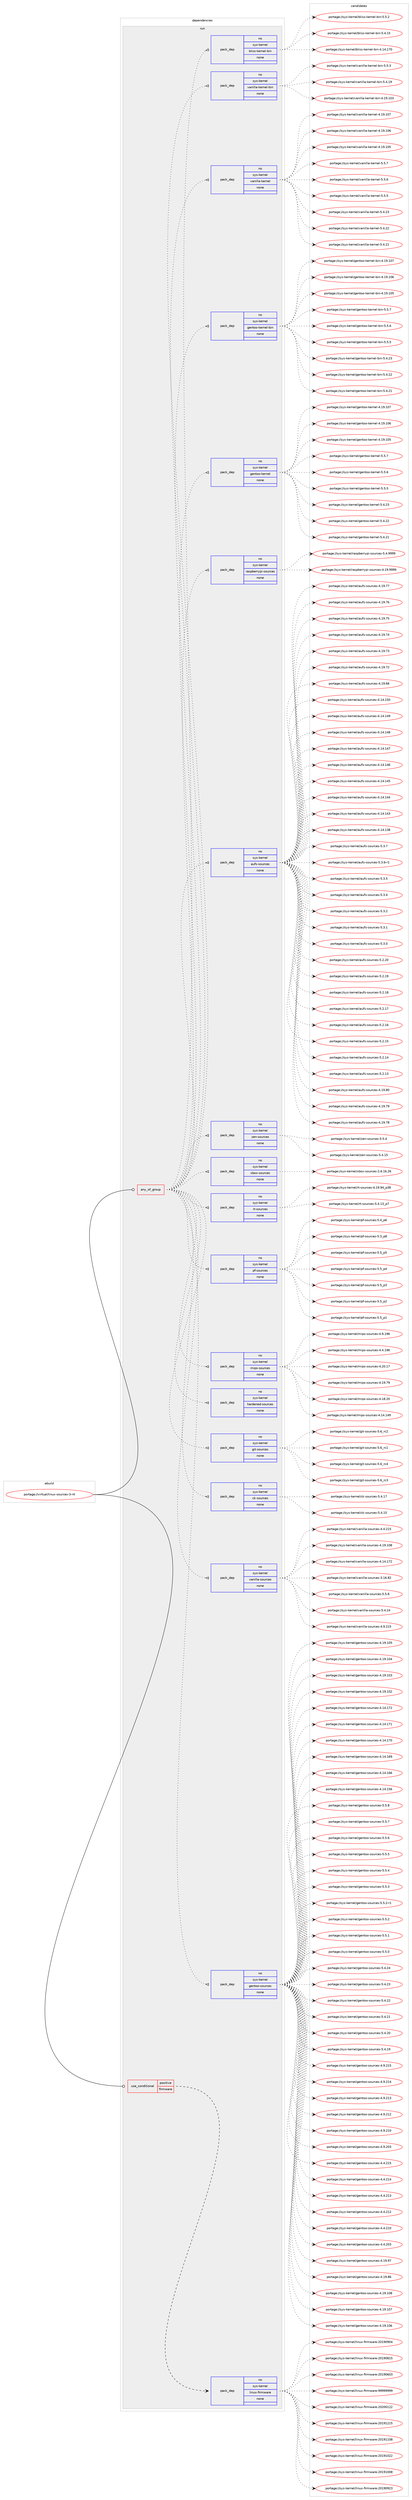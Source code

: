 digraph prolog {

# *************
# Graph options
# *************

newrank=true;
concentrate=true;
compound=true;
graph [rankdir=LR,fontname=Helvetica,fontsize=10,ranksep=1.5];#, ranksep=2.5, nodesep=0.2];
edge  [arrowhead=vee];
node  [fontname=Helvetica,fontsize=10];

# **********
# The ebuild
# **********

subgraph cluster_leftcol {
color=gray;
rank=same;
label=<<i>ebuild</i>>;
id [label="portage://virtual/linux-sources-3-r4", color=red, width=4, href="../virtual/linux-sources-3-r4.svg"];
}

# ****************
# The dependencies
# ****************

subgraph cluster_midcol {
color=gray;
label=<<i>dependencies</i>>;
subgraph cluster_compile {
fillcolor="#eeeeee";
style=filled;
label=<<i>compile</i>>;
}
subgraph cluster_compileandrun {
fillcolor="#eeeeee";
style=filled;
label=<<i>compile and run</i>>;
}
subgraph cluster_run {
fillcolor="#eeeeee";
style=filled;
label=<<i>run</i>>;
subgraph any500 {
dependency20964 [label=<<TABLE BORDER="0" CELLBORDER="1" CELLSPACING="0" CELLPADDING="4"><TR><TD CELLPADDING="10">any_of_group</TD></TR></TABLE>>, shape=none, color=red];subgraph pack17387 {
dependency20965 [label=<<TABLE BORDER="0" CELLBORDER="1" CELLSPACING="0" CELLPADDING="4" WIDTH="220"><TR><TD ROWSPAN="6" CELLPADDING="30">pack_dep</TD></TR><TR><TD WIDTH="110">no</TD></TR><TR><TD>sys-kernel</TD></TR><TR><TD>gentoo-sources</TD></TR><TR><TD>none</TD></TR><TR><TD></TD></TR></TABLE>>, shape=none, color=blue];
}
dependency20964:e -> dependency20965:w [weight=20,style="dotted",arrowhead="oinv"];
subgraph pack17388 {
dependency20966 [label=<<TABLE BORDER="0" CELLBORDER="1" CELLSPACING="0" CELLPADDING="4" WIDTH="220"><TR><TD ROWSPAN="6" CELLPADDING="30">pack_dep</TD></TR><TR><TD WIDTH="110">no</TD></TR><TR><TD>sys-kernel</TD></TR><TR><TD>vanilla-sources</TD></TR><TR><TD>none</TD></TR><TR><TD></TD></TR></TABLE>>, shape=none, color=blue];
}
dependency20964:e -> dependency20966:w [weight=20,style="dotted",arrowhead="oinv"];
subgraph pack17389 {
dependency20967 [label=<<TABLE BORDER="0" CELLBORDER="1" CELLSPACING="0" CELLPADDING="4" WIDTH="220"><TR><TD ROWSPAN="6" CELLPADDING="30">pack_dep</TD></TR><TR><TD WIDTH="110">no</TD></TR><TR><TD>sys-kernel</TD></TR><TR><TD>ck-sources</TD></TR><TR><TD>none</TD></TR><TR><TD></TD></TR></TABLE>>, shape=none, color=blue];
}
dependency20964:e -> dependency20967:w [weight=20,style="dotted",arrowhead="oinv"];
subgraph pack17390 {
dependency20968 [label=<<TABLE BORDER="0" CELLBORDER="1" CELLSPACING="0" CELLPADDING="4" WIDTH="220"><TR><TD ROWSPAN="6" CELLPADDING="30">pack_dep</TD></TR><TR><TD WIDTH="110">no</TD></TR><TR><TD>sys-kernel</TD></TR><TR><TD>git-sources</TD></TR><TR><TD>none</TD></TR><TR><TD></TD></TR></TABLE>>, shape=none, color=blue];
}
dependency20964:e -> dependency20968:w [weight=20,style="dotted",arrowhead="oinv"];
subgraph pack17391 {
dependency20969 [label=<<TABLE BORDER="0" CELLBORDER="1" CELLSPACING="0" CELLPADDING="4" WIDTH="220"><TR><TD ROWSPAN="6" CELLPADDING="30">pack_dep</TD></TR><TR><TD WIDTH="110">no</TD></TR><TR><TD>sys-kernel</TD></TR><TR><TD>hardened-sources</TD></TR><TR><TD>none</TD></TR><TR><TD></TD></TR></TABLE>>, shape=none, color=blue];
}
dependency20964:e -> dependency20969:w [weight=20,style="dotted",arrowhead="oinv"];
subgraph pack17392 {
dependency20970 [label=<<TABLE BORDER="0" CELLBORDER="1" CELLSPACING="0" CELLPADDING="4" WIDTH="220"><TR><TD ROWSPAN="6" CELLPADDING="30">pack_dep</TD></TR><TR><TD WIDTH="110">no</TD></TR><TR><TD>sys-kernel</TD></TR><TR><TD>mips-sources</TD></TR><TR><TD>none</TD></TR><TR><TD></TD></TR></TABLE>>, shape=none, color=blue];
}
dependency20964:e -> dependency20970:w [weight=20,style="dotted",arrowhead="oinv"];
subgraph pack17393 {
dependency20971 [label=<<TABLE BORDER="0" CELLBORDER="1" CELLSPACING="0" CELLPADDING="4" WIDTH="220"><TR><TD ROWSPAN="6" CELLPADDING="30">pack_dep</TD></TR><TR><TD WIDTH="110">no</TD></TR><TR><TD>sys-kernel</TD></TR><TR><TD>pf-sources</TD></TR><TR><TD>none</TD></TR><TR><TD></TD></TR></TABLE>>, shape=none, color=blue];
}
dependency20964:e -> dependency20971:w [weight=20,style="dotted",arrowhead="oinv"];
subgraph pack17394 {
dependency20972 [label=<<TABLE BORDER="0" CELLBORDER="1" CELLSPACING="0" CELLPADDING="4" WIDTH="220"><TR><TD ROWSPAN="6" CELLPADDING="30">pack_dep</TD></TR><TR><TD WIDTH="110">no</TD></TR><TR><TD>sys-kernel</TD></TR><TR><TD>rt-sources</TD></TR><TR><TD>none</TD></TR><TR><TD></TD></TR></TABLE>>, shape=none, color=blue];
}
dependency20964:e -> dependency20972:w [weight=20,style="dotted",arrowhead="oinv"];
subgraph pack17395 {
dependency20973 [label=<<TABLE BORDER="0" CELLBORDER="1" CELLSPACING="0" CELLPADDING="4" WIDTH="220"><TR><TD ROWSPAN="6" CELLPADDING="30">pack_dep</TD></TR><TR><TD WIDTH="110">no</TD></TR><TR><TD>sys-kernel</TD></TR><TR><TD>xbox-sources</TD></TR><TR><TD>none</TD></TR><TR><TD></TD></TR></TABLE>>, shape=none, color=blue];
}
dependency20964:e -> dependency20973:w [weight=20,style="dotted",arrowhead="oinv"];
subgraph pack17396 {
dependency20974 [label=<<TABLE BORDER="0" CELLBORDER="1" CELLSPACING="0" CELLPADDING="4" WIDTH="220"><TR><TD ROWSPAN="6" CELLPADDING="30">pack_dep</TD></TR><TR><TD WIDTH="110">no</TD></TR><TR><TD>sys-kernel</TD></TR><TR><TD>zen-sources</TD></TR><TR><TD>none</TD></TR><TR><TD></TD></TR></TABLE>>, shape=none, color=blue];
}
dependency20964:e -> dependency20974:w [weight=20,style="dotted",arrowhead="oinv"];
subgraph pack17397 {
dependency20975 [label=<<TABLE BORDER="0" CELLBORDER="1" CELLSPACING="0" CELLPADDING="4" WIDTH="220"><TR><TD ROWSPAN="6" CELLPADDING="30">pack_dep</TD></TR><TR><TD WIDTH="110">no</TD></TR><TR><TD>sys-kernel</TD></TR><TR><TD>aufs-sources</TD></TR><TR><TD>none</TD></TR><TR><TD></TD></TR></TABLE>>, shape=none, color=blue];
}
dependency20964:e -> dependency20975:w [weight=20,style="dotted",arrowhead="oinv"];
subgraph pack17398 {
dependency20976 [label=<<TABLE BORDER="0" CELLBORDER="1" CELLSPACING="0" CELLPADDING="4" WIDTH="220"><TR><TD ROWSPAN="6" CELLPADDING="30">pack_dep</TD></TR><TR><TD WIDTH="110">no</TD></TR><TR><TD>sys-kernel</TD></TR><TR><TD>raspberrypi-sources</TD></TR><TR><TD>none</TD></TR><TR><TD></TD></TR></TABLE>>, shape=none, color=blue];
}
dependency20964:e -> dependency20976:w [weight=20,style="dotted",arrowhead="oinv"];
subgraph pack17399 {
dependency20977 [label=<<TABLE BORDER="0" CELLBORDER="1" CELLSPACING="0" CELLPADDING="4" WIDTH="220"><TR><TD ROWSPAN="6" CELLPADDING="30">pack_dep</TD></TR><TR><TD WIDTH="110">no</TD></TR><TR><TD>sys-kernel</TD></TR><TR><TD>gentoo-kernel</TD></TR><TR><TD>none</TD></TR><TR><TD></TD></TR></TABLE>>, shape=none, color=blue];
}
dependency20964:e -> dependency20977:w [weight=20,style="dotted",arrowhead="oinv"];
subgraph pack17400 {
dependency20978 [label=<<TABLE BORDER="0" CELLBORDER="1" CELLSPACING="0" CELLPADDING="4" WIDTH="220"><TR><TD ROWSPAN="6" CELLPADDING="30">pack_dep</TD></TR><TR><TD WIDTH="110">no</TD></TR><TR><TD>sys-kernel</TD></TR><TR><TD>gentoo-kernel-bin</TD></TR><TR><TD>none</TD></TR><TR><TD></TD></TR></TABLE>>, shape=none, color=blue];
}
dependency20964:e -> dependency20978:w [weight=20,style="dotted",arrowhead="oinv"];
subgraph pack17401 {
dependency20979 [label=<<TABLE BORDER="0" CELLBORDER="1" CELLSPACING="0" CELLPADDING="4" WIDTH="220"><TR><TD ROWSPAN="6" CELLPADDING="30">pack_dep</TD></TR><TR><TD WIDTH="110">no</TD></TR><TR><TD>sys-kernel</TD></TR><TR><TD>vanilla-kernel</TD></TR><TR><TD>none</TD></TR><TR><TD></TD></TR></TABLE>>, shape=none, color=blue];
}
dependency20964:e -> dependency20979:w [weight=20,style="dotted",arrowhead="oinv"];
subgraph pack17402 {
dependency20980 [label=<<TABLE BORDER="0" CELLBORDER="1" CELLSPACING="0" CELLPADDING="4" WIDTH="220"><TR><TD ROWSPAN="6" CELLPADDING="30">pack_dep</TD></TR><TR><TD WIDTH="110">no</TD></TR><TR><TD>sys-kernel</TD></TR><TR><TD>vanilla-kernel-bin</TD></TR><TR><TD>none</TD></TR><TR><TD></TD></TR></TABLE>>, shape=none, color=blue];
}
dependency20964:e -> dependency20980:w [weight=20,style="dotted",arrowhead="oinv"];
subgraph pack17403 {
dependency20981 [label=<<TABLE BORDER="0" CELLBORDER="1" CELLSPACING="0" CELLPADDING="4" WIDTH="220"><TR><TD ROWSPAN="6" CELLPADDING="30">pack_dep</TD></TR><TR><TD WIDTH="110">no</TD></TR><TR><TD>sys-kernel</TD></TR><TR><TD>bliss-kernel-bin</TD></TR><TR><TD>none</TD></TR><TR><TD></TD></TR></TABLE>>, shape=none, color=blue];
}
dependency20964:e -> dependency20981:w [weight=20,style="dotted",arrowhead="oinv"];
}
id:e -> dependency20964:w [weight=20,style="solid",arrowhead="odot"];
subgraph cond3075 {
dependency20982 [label=<<TABLE BORDER="0" CELLBORDER="1" CELLSPACING="0" CELLPADDING="4"><TR><TD ROWSPAN="3" CELLPADDING="10">use_conditional</TD></TR><TR><TD>positive</TD></TR><TR><TD>firmware</TD></TR></TABLE>>, shape=none, color=red];
subgraph pack17404 {
dependency20983 [label=<<TABLE BORDER="0" CELLBORDER="1" CELLSPACING="0" CELLPADDING="4" WIDTH="220"><TR><TD ROWSPAN="6" CELLPADDING="30">pack_dep</TD></TR><TR><TD WIDTH="110">no</TD></TR><TR><TD>sys-kernel</TD></TR><TR><TD>linux-firmware</TD></TR><TR><TD>none</TD></TR><TR><TD></TD></TR></TABLE>>, shape=none, color=blue];
}
dependency20982:e -> dependency20983:w [weight=20,style="dashed",arrowhead="vee"];
}
id:e -> dependency20982:w [weight=20,style="solid",arrowhead="odot"];
}
}

# **************
# The candidates
# **************

subgraph cluster_choices {
rank=same;
color=gray;
label=<<i>candidates</i>>;

subgraph choice17387 {
color=black;
nodesep=1;
choice11512111545107101114110101108471031011101161111114511511111711499101115455346534656 [label="portage://sys-kernel/gentoo-sources-5.5.8", color=red, width=4,href="../sys-kernel/gentoo-sources-5.5.8.svg"];
choice11512111545107101114110101108471031011101161111114511511111711499101115455346534655 [label="portage://sys-kernel/gentoo-sources-5.5.7", color=red, width=4,href="../sys-kernel/gentoo-sources-5.5.7.svg"];
choice11512111545107101114110101108471031011101161111114511511111711499101115455346534654 [label="portage://sys-kernel/gentoo-sources-5.5.6", color=red, width=4,href="../sys-kernel/gentoo-sources-5.5.6.svg"];
choice11512111545107101114110101108471031011101161111114511511111711499101115455346534653 [label="portage://sys-kernel/gentoo-sources-5.5.5", color=red, width=4,href="../sys-kernel/gentoo-sources-5.5.5.svg"];
choice11512111545107101114110101108471031011101161111114511511111711499101115455346534652 [label="portage://sys-kernel/gentoo-sources-5.5.4", color=red, width=4,href="../sys-kernel/gentoo-sources-5.5.4.svg"];
choice11512111545107101114110101108471031011101161111114511511111711499101115455346534651 [label="portage://sys-kernel/gentoo-sources-5.5.3", color=red, width=4,href="../sys-kernel/gentoo-sources-5.5.3.svg"];
choice115121115451071011141101011084710310111011611111145115111117114991011154553465346504511449 [label="portage://sys-kernel/gentoo-sources-5.5.2-r1", color=red, width=4,href="../sys-kernel/gentoo-sources-5.5.2-r1.svg"];
choice11512111545107101114110101108471031011101161111114511511111711499101115455346534650 [label="portage://sys-kernel/gentoo-sources-5.5.2", color=red, width=4,href="../sys-kernel/gentoo-sources-5.5.2.svg"];
choice11512111545107101114110101108471031011101161111114511511111711499101115455346534649 [label="portage://sys-kernel/gentoo-sources-5.5.1", color=red, width=4,href="../sys-kernel/gentoo-sources-5.5.1.svg"];
choice11512111545107101114110101108471031011101161111114511511111711499101115455346534648 [label="portage://sys-kernel/gentoo-sources-5.5.0", color=red, width=4,href="../sys-kernel/gentoo-sources-5.5.0.svg"];
choice1151211154510710111411010110847103101110116111111451151111171149910111545534652465052 [label="portage://sys-kernel/gentoo-sources-5.4.24", color=red, width=4,href="../sys-kernel/gentoo-sources-5.4.24.svg"];
choice1151211154510710111411010110847103101110116111111451151111171149910111545534652465051 [label="portage://sys-kernel/gentoo-sources-5.4.23", color=red, width=4,href="../sys-kernel/gentoo-sources-5.4.23.svg"];
choice1151211154510710111411010110847103101110116111111451151111171149910111545534652465050 [label="portage://sys-kernel/gentoo-sources-5.4.22", color=red, width=4,href="../sys-kernel/gentoo-sources-5.4.22.svg"];
choice1151211154510710111411010110847103101110116111111451151111171149910111545534652465049 [label="portage://sys-kernel/gentoo-sources-5.4.21", color=red, width=4,href="../sys-kernel/gentoo-sources-5.4.21.svg"];
choice1151211154510710111411010110847103101110116111111451151111171149910111545534652465048 [label="portage://sys-kernel/gentoo-sources-5.4.20", color=red, width=4,href="../sys-kernel/gentoo-sources-5.4.20.svg"];
choice1151211154510710111411010110847103101110116111111451151111171149910111545534652464957 [label="portage://sys-kernel/gentoo-sources-5.4.19", color=red, width=4,href="../sys-kernel/gentoo-sources-5.4.19.svg"];
choice115121115451071011141101011084710310111011611111145115111117114991011154552465746504953 [label="portage://sys-kernel/gentoo-sources-4.9.215", color=red, width=4,href="../sys-kernel/gentoo-sources-4.9.215.svg"];
choice115121115451071011141101011084710310111011611111145115111117114991011154552465746504952 [label="portage://sys-kernel/gentoo-sources-4.9.214", color=red, width=4,href="../sys-kernel/gentoo-sources-4.9.214.svg"];
choice115121115451071011141101011084710310111011611111145115111117114991011154552465746504951 [label="portage://sys-kernel/gentoo-sources-4.9.213", color=red, width=4,href="../sys-kernel/gentoo-sources-4.9.213.svg"];
choice115121115451071011141101011084710310111011611111145115111117114991011154552465746504950 [label="portage://sys-kernel/gentoo-sources-4.9.212", color=red, width=4,href="../sys-kernel/gentoo-sources-4.9.212.svg"];
choice115121115451071011141101011084710310111011611111145115111117114991011154552465746504948 [label="portage://sys-kernel/gentoo-sources-4.9.210", color=red, width=4,href="../sys-kernel/gentoo-sources-4.9.210.svg"];
choice115121115451071011141101011084710310111011611111145115111117114991011154552465746504851 [label="portage://sys-kernel/gentoo-sources-4.9.203", color=red, width=4,href="../sys-kernel/gentoo-sources-4.9.203.svg"];
choice115121115451071011141101011084710310111011611111145115111117114991011154552465246504953 [label="portage://sys-kernel/gentoo-sources-4.4.215", color=red, width=4,href="../sys-kernel/gentoo-sources-4.4.215.svg"];
choice115121115451071011141101011084710310111011611111145115111117114991011154552465246504952 [label="portage://sys-kernel/gentoo-sources-4.4.214", color=red, width=4,href="../sys-kernel/gentoo-sources-4.4.214.svg"];
choice115121115451071011141101011084710310111011611111145115111117114991011154552465246504951 [label="portage://sys-kernel/gentoo-sources-4.4.213", color=red, width=4,href="../sys-kernel/gentoo-sources-4.4.213.svg"];
choice115121115451071011141101011084710310111011611111145115111117114991011154552465246504950 [label="portage://sys-kernel/gentoo-sources-4.4.212", color=red, width=4,href="../sys-kernel/gentoo-sources-4.4.212.svg"];
choice115121115451071011141101011084710310111011611111145115111117114991011154552465246504948 [label="portage://sys-kernel/gentoo-sources-4.4.210", color=red, width=4,href="../sys-kernel/gentoo-sources-4.4.210.svg"];
choice115121115451071011141101011084710310111011611111145115111117114991011154552465246504851 [label="portage://sys-kernel/gentoo-sources-4.4.203", color=red, width=4,href="../sys-kernel/gentoo-sources-4.4.203.svg"];
choice115121115451071011141101011084710310111011611111145115111117114991011154552464957465755 [label="portage://sys-kernel/gentoo-sources-4.19.97", color=red, width=4,href="../sys-kernel/gentoo-sources-4.19.97.svg"];
choice115121115451071011141101011084710310111011611111145115111117114991011154552464957465654 [label="portage://sys-kernel/gentoo-sources-4.19.86", color=red, width=4,href="../sys-kernel/gentoo-sources-4.19.86.svg"];
choice11512111545107101114110101108471031011101161111114511511111711499101115455246495746494856 [label="portage://sys-kernel/gentoo-sources-4.19.108", color=red, width=4,href="../sys-kernel/gentoo-sources-4.19.108.svg"];
choice11512111545107101114110101108471031011101161111114511511111711499101115455246495746494855 [label="portage://sys-kernel/gentoo-sources-4.19.107", color=red, width=4,href="../sys-kernel/gentoo-sources-4.19.107.svg"];
choice11512111545107101114110101108471031011101161111114511511111711499101115455246495746494854 [label="portage://sys-kernel/gentoo-sources-4.19.106", color=red, width=4,href="../sys-kernel/gentoo-sources-4.19.106.svg"];
choice11512111545107101114110101108471031011101161111114511511111711499101115455246495746494853 [label="portage://sys-kernel/gentoo-sources-4.19.105", color=red, width=4,href="../sys-kernel/gentoo-sources-4.19.105.svg"];
choice11512111545107101114110101108471031011101161111114511511111711499101115455246495746494852 [label="portage://sys-kernel/gentoo-sources-4.19.104", color=red, width=4,href="../sys-kernel/gentoo-sources-4.19.104.svg"];
choice11512111545107101114110101108471031011101161111114511511111711499101115455246495746494851 [label="portage://sys-kernel/gentoo-sources-4.19.103", color=red, width=4,href="../sys-kernel/gentoo-sources-4.19.103.svg"];
choice11512111545107101114110101108471031011101161111114511511111711499101115455246495746494850 [label="portage://sys-kernel/gentoo-sources-4.19.102", color=red, width=4,href="../sys-kernel/gentoo-sources-4.19.102.svg"];
choice11512111545107101114110101108471031011101161111114511511111711499101115455246495246495550 [label="portage://sys-kernel/gentoo-sources-4.14.172", color=red, width=4,href="../sys-kernel/gentoo-sources-4.14.172.svg"];
choice11512111545107101114110101108471031011101161111114511511111711499101115455246495246495549 [label="portage://sys-kernel/gentoo-sources-4.14.171", color=red, width=4,href="../sys-kernel/gentoo-sources-4.14.171.svg"];
choice11512111545107101114110101108471031011101161111114511511111711499101115455246495246495548 [label="portage://sys-kernel/gentoo-sources-4.14.170", color=red, width=4,href="../sys-kernel/gentoo-sources-4.14.170.svg"];
choice11512111545107101114110101108471031011101161111114511511111711499101115455246495246495457 [label="portage://sys-kernel/gentoo-sources-4.14.169", color=red, width=4,href="../sys-kernel/gentoo-sources-4.14.169.svg"];
choice11512111545107101114110101108471031011101161111114511511111711499101115455246495246495454 [label="portage://sys-kernel/gentoo-sources-4.14.166", color=red, width=4,href="../sys-kernel/gentoo-sources-4.14.166.svg"];
choice11512111545107101114110101108471031011101161111114511511111711499101115455246495246495354 [label="portage://sys-kernel/gentoo-sources-4.14.156", color=red, width=4,href="../sys-kernel/gentoo-sources-4.14.156.svg"];
dependency20965:e -> choice11512111545107101114110101108471031011101161111114511511111711499101115455346534656:w [style=dotted,weight="100"];
dependency20965:e -> choice11512111545107101114110101108471031011101161111114511511111711499101115455346534655:w [style=dotted,weight="100"];
dependency20965:e -> choice11512111545107101114110101108471031011101161111114511511111711499101115455346534654:w [style=dotted,weight="100"];
dependency20965:e -> choice11512111545107101114110101108471031011101161111114511511111711499101115455346534653:w [style=dotted,weight="100"];
dependency20965:e -> choice11512111545107101114110101108471031011101161111114511511111711499101115455346534652:w [style=dotted,weight="100"];
dependency20965:e -> choice11512111545107101114110101108471031011101161111114511511111711499101115455346534651:w [style=dotted,weight="100"];
dependency20965:e -> choice115121115451071011141101011084710310111011611111145115111117114991011154553465346504511449:w [style=dotted,weight="100"];
dependency20965:e -> choice11512111545107101114110101108471031011101161111114511511111711499101115455346534650:w [style=dotted,weight="100"];
dependency20965:e -> choice11512111545107101114110101108471031011101161111114511511111711499101115455346534649:w [style=dotted,weight="100"];
dependency20965:e -> choice11512111545107101114110101108471031011101161111114511511111711499101115455346534648:w [style=dotted,weight="100"];
dependency20965:e -> choice1151211154510710111411010110847103101110116111111451151111171149910111545534652465052:w [style=dotted,weight="100"];
dependency20965:e -> choice1151211154510710111411010110847103101110116111111451151111171149910111545534652465051:w [style=dotted,weight="100"];
dependency20965:e -> choice1151211154510710111411010110847103101110116111111451151111171149910111545534652465050:w [style=dotted,weight="100"];
dependency20965:e -> choice1151211154510710111411010110847103101110116111111451151111171149910111545534652465049:w [style=dotted,weight="100"];
dependency20965:e -> choice1151211154510710111411010110847103101110116111111451151111171149910111545534652465048:w [style=dotted,weight="100"];
dependency20965:e -> choice1151211154510710111411010110847103101110116111111451151111171149910111545534652464957:w [style=dotted,weight="100"];
dependency20965:e -> choice115121115451071011141101011084710310111011611111145115111117114991011154552465746504953:w [style=dotted,weight="100"];
dependency20965:e -> choice115121115451071011141101011084710310111011611111145115111117114991011154552465746504952:w [style=dotted,weight="100"];
dependency20965:e -> choice115121115451071011141101011084710310111011611111145115111117114991011154552465746504951:w [style=dotted,weight="100"];
dependency20965:e -> choice115121115451071011141101011084710310111011611111145115111117114991011154552465746504950:w [style=dotted,weight="100"];
dependency20965:e -> choice115121115451071011141101011084710310111011611111145115111117114991011154552465746504948:w [style=dotted,weight="100"];
dependency20965:e -> choice115121115451071011141101011084710310111011611111145115111117114991011154552465746504851:w [style=dotted,weight="100"];
dependency20965:e -> choice115121115451071011141101011084710310111011611111145115111117114991011154552465246504953:w [style=dotted,weight="100"];
dependency20965:e -> choice115121115451071011141101011084710310111011611111145115111117114991011154552465246504952:w [style=dotted,weight="100"];
dependency20965:e -> choice115121115451071011141101011084710310111011611111145115111117114991011154552465246504951:w [style=dotted,weight="100"];
dependency20965:e -> choice115121115451071011141101011084710310111011611111145115111117114991011154552465246504950:w [style=dotted,weight="100"];
dependency20965:e -> choice115121115451071011141101011084710310111011611111145115111117114991011154552465246504948:w [style=dotted,weight="100"];
dependency20965:e -> choice115121115451071011141101011084710310111011611111145115111117114991011154552465246504851:w [style=dotted,weight="100"];
dependency20965:e -> choice115121115451071011141101011084710310111011611111145115111117114991011154552464957465755:w [style=dotted,weight="100"];
dependency20965:e -> choice115121115451071011141101011084710310111011611111145115111117114991011154552464957465654:w [style=dotted,weight="100"];
dependency20965:e -> choice11512111545107101114110101108471031011101161111114511511111711499101115455246495746494856:w [style=dotted,weight="100"];
dependency20965:e -> choice11512111545107101114110101108471031011101161111114511511111711499101115455246495746494855:w [style=dotted,weight="100"];
dependency20965:e -> choice11512111545107101114110101108471031011101161111114511511111711499101115455246495746494854:w [style=dotted,weight="100"];
dependency20965:e -> choice11512111545107101114110101108471031011101161111114511511111711499101115455246495746494853:w [style=dotted,weight="100"];
dependency20965:e -> choice11512111545107101114110101108471031011101161111114511511111711499101115455246495746494852:w [style=dotted,weight="100"];
dependency20965:e -> choice11512111545107101114110101108471031011101161111114511511111711499101115455246495746494851:w [style=dotted,weight="100"];
dependency20965:e -> choice11512111545107101114110101108471031011101161111114511511111711499101115455246495746494850:w [style=dotted,weight="100"];
dependency20965:e -> choice11512111545107101114110101108471031011101161111114511511111711499101115455246495246495550:w [style=dotted,weight="100"];
dependency20965:e -> choice11512111545107101114110101108471031011101161111114511511111711499101115455246495246495549:w [style=dotted,weight="100"];
dependency20965:e -> choice11512111545107101114110101108471031011101161111114511511111711499101115455246495246495548:w [style=dotted,weight="100"];
dependency20965:e -> choice11512111545107101114110101108471031011101161111114511511111711499101115455246495246495457:w [style=dotted,weight="100"];
dependency20965:e -> choice11512111545107101114110101108471031011101161111114511511111711499101115455246495246495454:w [style=dotted,weight="100"];
dependency20965:e -> choice11512111545107101114110101108471031011101161111114511511111711499101115455246495246495354:w [style=dotted,weight="100"];
}
subgraph choice17388 {
color=black;
nodesep=1;
choice115121115451071011141101011084711897110105108108974511511111711499101115455346534656 [label="portage://sys-kernel/vanilla-sources-5.5.8", color=red, width=4,href="../sys-kernel/vanilla-sources-5.5.8.svg"];
choice11512111545107101114110101108471189711010510810897451151111171149910111545534652465052 [label="portage://sys-kernel/vanilla-sources-5.4.24", color=red, width=4,href="../sys-kernel/vanilla-sources-5.4.24.svg"];
choice1151211154510710111411010110847118971101051081089745115111117114991011154552465746504953 [label="portage://sys-kernel/vanilla-sources-4.9.215", color=red, width=4,href="../sys-kernel/vanilla-sources-4.9.215.svg"];
choice1151211154510710111411010110847118971101051081089745115111117114991011154552465246504953 [label="portage://sys-kernel/vanilla-sources-4.4.215", color=red, width=4,href="../sys-kernel/vanilla-sources-4.4.215.svg"];
choice115121115451071011141101011084711897110105108108974511511111711499101115455246495746494856 [label="portage://sys-kernel/vanilla-sources-4.19.108", color=red, width=4,href="../sys-kernel/vanilla-sources-4.19.108.svg"];
choice115121115451071011141101011084711897110105108108974511511111711499101115455246495246495550 [label="portage://sys-kernel/vanilla-sources-4.14.172", color=red, width=4,href="../sys-kernel/vanilla-sources-4.14.172.svg"];
choice1151211154510710111411010110847118971101051081089745115111117114991011154551464954465650 [label="portage://sys-kernel/vanilla-sources-3.16.82", color=red, width=4,href="../sys-kernel/vanilla-sources-3.16.82.svg"];
dependency20966:e -> choice115121115451071011141101011084711897110105108108974511511111711499101115455346534656:w [style=dotted,weight="100"];
dependency20966:e -> choice11512111545107101114110101108471189711010510810897451151111171149910111545534652465052:w [style=dotted,weight="100"];
dependency20966:e -> choice1151211154510710111411010110847118971101051081089745115111117114991011154552465746504953:w [style=dotted,weight="100"];
dependency20966:e -> choice1151211154510710111411010110847118971101051081089745115111117114991011154552465246504953:w [style=dotted,weight="100"];
dependency20966:e -> choice115121115451071011141101011084711897110105108108974511511111711499101115455246495746494856:w [style=dotted,weight="100"];
dependency20966:e -> choice115121115451071011141101011084711897110105108108974511511111711499101115455246495246495550:w [style=dotted,weight="100"];
dependency20966:e -> choice1151211154510710111411010110847118971101051081089745115111117114991011154551464954465650:w [style=dotted,weight="100"];
}
subgraph choice17389 {
color=black;
nodesep=1;
choice115121115451071011141101011084799107451151111171149910111545534652464955 [label="portage://sys-kernel/ck-sources-5.4.17", color=red, width=4,href="../sys-kernel/ck-sources-5.4.17.svg"];
choice115121115451071011141101011084799107451151111171149910111545534652464953 [label="portage://sys-kernel/ck-sources-5.4.15", color=red, width=4,href="../sys-kernel/ck-sources-5.4.15.svg"];
dependency20967:e -> choice115121115451071011141101011084799107451151111171149910111545534652464955:w [style=dotted,weight="100"];
dependency20967:e -> choice115121115451071011141101011084799107451151111171149910111545534652464953:w [style=dotted,weight="100"];
}
subgraph choice17390 {
color=black;
nodesep=1;
choice1151211154510710111411010110847103105116451151111171149910111545534654951149952 [label="portage://sys-kernel/git-sources-5.6_rc4", color=red, width=4,href="../sys-kernel/git-sources-5.6_rc4.svg"];
choice1151211154510710111411010110847103105116451151111171149910111545534654951149951 [label="portage://sys-kernel/git-sources-5.6_rc3", color=red, width=4,href="../sys-kernel/git-sources-5.6_rc3.svg"];
choice1151211154510710111411010110847103105116451151111171149910111545534654951149950 [label="portage://sys-kernel/git-sources-5.6_rc2", color=red, width=4,href="../sys-kernel/git-sources-5.6_rc2.svg"];
choice1151211154510710111411010110847103105116451151111171149910111545534654951149949 [label="portage://sys-kernel/git-sources-5.6_rc1", color=red, width=4,href="../sys-kernel/git-sources-5.6_rc1.svg"];
dependency20968:e -> choice1151211154510710111411010110847103105116451151111171149910111545534654951149952:w [style=dotted,weight="100"];
dependency20968:e -> choice1151211154510710111411010110847103105116451151111171149910111545534654951149951:w [style=dotted,weight="100"];
dependency20968:e -> choice1151211154510710111411010110847103105116451151111171149910111545534654951149950:w [style=dotted,weight="100"];
dependency20968:e -> choice1151211154510710111411010110847103105116451151111171149910111545534654951149949:w [style=dotted,weight="100"];
}
subgraph choice17391 {
color=black;
nodesep=1;
}
subgraph choice17392 {
color=black;
nodesep=1;
choice115121115451071011141101011084710910511211545115111117114991011154552465746495754 [label="portage://sys-kernel/mips-sources-4.9.196", color=red, width=4,href="../sys-kernel/mips-sources-4.9.196.svg"];
choice115121115451071011141101011084710910511211545115111117114991011154552465246495754 [label="portage://sys-kernel/mips-sources-4.4.196", color=red, width=4,href="../sys-kernel/mips-sources-4.4.196.svg"];
choice115121115451071011141101011084710910511211545115111117114991011154552465048464955 [label="portage://sys-kernel/mips-sources-4.20.17", color=red, width=4,href="../sys-kernel/mips-sources-4.20.17.svg"];
choice115121115451071011141101011084710910511211545115111117114991011154552464957465557 [label="portage://sys-kernel/mips-sources-4.19.79", color=red, width=4,href="../sys-kernel/mips-sources-4.19.79.svg"];
choice115121115451071011141101011084710910511211545115111117114991011154552464956465048 [label="portage://sys-kernel/mips-sources-4.18.20", color=red, width=4,href="../sys-kernel/mips-sources-4.18.20.svg"];
choice11512111545107101114110101108471091051121154511511111711499101115455246495246495257 [label="portage://sys-kernel/mips-sources-4.14.149", color=red, width=4,href="../sys-kernel/mips-sources-4.14.149.svg"];
dependency20970:e -> choice115121115451071011141101011084710910511211545115111117114991011154552465746495754:w [style=dotted,weight="100"];
dependency20970:e -> choice115121115451071011141101011084710910511211545115111117114991011154552465246495754:w [style=dotted,weight="100"];
dependency20970:e -> choice115121115451071011141101011084710910511211545115111117114991011154552465048464955:w [style=dotted,weight="100"];
dependency20970:e -> choice115121115451071011141101011084710910511211545115111117114991011154552464957465557:w [style=dotted,weight="100"];
dependency20970:e -> choice115121115451071011141101011084710910511211545115111117114991011154552464956465048:w [style=dotted,weight="100"];
dependency20970:e -> choice11512111545107101114110101108471091051121154511511111711499101115455246495246495257:w [style=dotted,weight="100"];
}
subgraph choice17393 {
color=black;
nodesep=1;
choice11512111545107101114110101108471121024511511111711499101115455346539511253 [label="portage://sys-kernel/pf-sources-5.5_p5", color=red, width=4,href="../sys-kernel/pf-sources-5.5_p5.svg"];
choice11512111545107101114110101108471121024511511111711499101115455346539511252 [label="portage://sys-kernel/pf-sources-5.5_p4", color=red, width=4,href="../sys-kernel/pf-sources-5.5_p4.svg"];
choice11512111545107101114110101108471121024511511111711499101115455346539511251 [label="portage://sys-kernel/pf-sources-5.5_p3", color=red, width=4,href="../sys-kernel/pf-sources-5.5_p3.svg"];
choice11512111545107101114110101108471121024511511111711499101115455346539511250 [label="portage://sys-kernel/pf-sources-5.5_p2", color=red, width=4,href="../sys-kernel/pf-sources-5.5_p2.svg"];
choice11512111545107101114110101108471121024511511111711499101115455346539511249 [label="portage://sys-kernel/pf-sources-5.5_p1", color=red, width=4,href="../sys-kernel/pf-sources-5.5_p1.svg"];
choice11512111545107101114110101108471121024511511111711499101115455346529511254 [label="portage://sys-kernel/pf-sources-5.4_p6", color=red, width=4,href="../sys-kernel/pf-sources-5.4_p6.svg"];
choice11512111545107101114110101108471121024511511111711499101115455346519511256 [label="portage://sys-kernel/pf-sources-5.3_p8", color=red, width=4,href="../sys-kernel/pf-sources-5.3_p8.svg"];
dependency20971:e -> choice11512111545107101114110101108471121024511511111711499101115455346539511253:w [style=dotted,weight="100"];
dependency20971:e -> choice11512111545107101114110101108471121024511511111711499101115455346539511252:w [style=dotted,weight="100"];
dependency20971:e -> choice11512111545107101114110101108471121024511511111711499101115455346539511251:w [style=dotted,weight="100"];
dependency20971:e -> choice11512111545107101114110101108471121024511511111711499101115455346539511250:w [style=dotted,weight="100"];
dependency20971:e -> choice11512111545107101114110101108471121024511511111711499101115455346539511249:w [style=dotted,weight="100"];
dependency20971:e -> choice11512111545107101114110101108471121024511511111711499101115455346529511254:w [style=dotted,weight="100"];
dependency20971:e -> choice11512111545107101114110101108471121024511511111711499101115455346519511256:w [style=dotted,weight="100"];
}
subgraph choice17394 {
color=black;
nodesep=1;
choice11512111545107101114110101108471141164511511111711499101115455346524649519511255 [label="portage://sys-kernel/rt-sources-5.4.13_p7", color=red, width=4,href="../sys-kernel/rt-sources-5.4.13_p7.svg"];
choice115121115451071011141101011084711411645115111117114991011154552464957465752951125156 [label="portage://sys-kernel/rt-sources-4.19.94_p38", color=red, width=4,href="../sys-kernel/rt-sources-4.19.94_p38.svg"];
dependency20972:e -> choice11512111545107101114110101108471141164511511111711499101115455346524649519511255:w [style=dotted,weight="100"];
dependency20972:e -> choice115121115451071011141101011084711411645115111117114991011154552464957465752951125156:w [style=dotted,weight="100"];
}
subgraph choice17395 {
color=black;
nodesep=1;
choice115121115451071011141101011084712098111120451151111171149910111545504654464954465054 [label="portage://sys-kernel/xbox-sources-2.6.16.26", color=red, width=4,href="../sys-kernel/xbox-sources-2.6.16.26.svg"];
dependency20973:e -> choice115121115451071011141101011084712098111120451151111171149910111545504654464954465054:w [style=dotted,weight="100"];
}
subgraph choice17396 {
color=black;
nodesep=1;
choice11512111545107101114110101108471221011104511511111711499101115455346534652 [label="portage://sys-kernel/zen-sources-5.5.4", color=red, width=4,href="../sys-kernel/zen-sources-5.5.4.svg"];
choice1151211154510710111411010110847122101110451151111171149910111545534652464953 [label="portage://sys-kernel/zen-sources-5.4.15", color=red, width=4,href="../sys-kernel/zen-sources-5.4.15.svg"];
dependency20974:e -> choice11512111545107101114110101108471221011104511511111711499101115455346534652:w [style=dotted,weight="100"];
dependency20974:e -> choice1151211154510710111411010110847122101110451151111171149910111545534652464953:w [style=dotted,weight="100"];
}
subgraph choice17397 {
color=black;
nodesep=1;
choice1151211154510710111411010110847971171021154511511111711499101115455346514655 [label="portage://sys-kernel/aufs-sources-5.3.7", color=red, width=4,href="../sys-kernel/aufs-sources-5.3.7.svg"];
choice11512111545107101114110101108479711710211545115111117114991011154553465146544511449 [label="portage://sys-kernel/aufs-sources-5.3.6-r1", color=red, width=4,href="../sys-kernel/aufs-sources-5.3.6-r1.svg"];
choice1151211154510710111411010110847971171021154511511111711499101115455346514653 [label="portage://sys-kernel/aufs-sources-5.3.5", color=red, width=4,href="../sys-kernel/aufs-sources-5.3.5.svg"];
choice1151211154510710111411010110847971171021154511511111711499101115455346514652 [label="portage://sys-kernel/aufs-sources-5.3.4", color=red, width=4,href="../sys-kernel/aufs-sources-5.3.4.svg"];
choice1151211154510710111411010110847971171021154511511111711499101115455346514650 [label="portage://sys-kernel/aufs-sources-5.3.2", color=red, width=4,href="../sys-kernel/aufs-sources-5.3.2.svg"];
choice1151211154510710111411010110847971171021154511511111711499101115455346514649 [label="portage://sys-kernel/aufs-sources-5.3.1", color=red, width=4,href="../sys-kernel/aufs-sources-5.3.1.svg"];
choice1151211154510710111411010110847971171021154511511111711499101115455346514648 [label="portage://sys-kernel/aufs-sources-5.3.0", color=red, width=4,href="../sys-kernel/aufs-sources-5.3.0.svg"];
choice115121115451071011141101011084797117102115451151111171149910111545534650465048 [label="portage://sys-kernel/aufs-sources-5.2.20", color=red, width=4,href="../sys-kernel/aufs-sources-5.2.20.svg"];
choice115121115451071011141101011084797117102115451151111171149910111545534650464957 [label="portage://sys-kernel/aufs-sources-5.2.19", color=red, width=4,href="../sys-kernel/aufs-sources-5.2.19.svg"];
choice115121115451071011141101011084797117102115451151111171149910111545534650464956 [label="portage://sys-kernel/aufs-sources-5.2.18", color=red, width=4,href="../sys-kernel/aufs-sources-5.2.18.svg"];
choice115121115451071011141101011084797117102115451151111171149910111545534650464955 [label="portage://sys-kernel/aufs-sources-5.2.17", color=red, width=4,href="../sys-kernel/aufs-sources-5.2.17.svg"];
choice115121115451071011141101011084797117102115451151111171149910111545534650464954 [label="portage://sys-kernel/aufs-sources-5.2.16", color=red, width=4,href="../sys-kernel/aufs-sources-5.2.16.svg"];
choice115121115451071011141101011084797117102115451151111171149910111545534650464953 [label="portage://sys-kernel/aufs-sources-5.2.15", color=red, width=4,href="../sys-kernel/aufs-sources-5.2.15.svg"];
choice115121115451071011141101011084797117102115451151111171149910111545534650464952 [label="portage://sys-kernel/aufs-sources-5.2.14", color=red, width=4,href="../sys-kernel/aufs-sources-5.2.14.svg"];
choice115121115451071011141101011084797117102115451151111171149910111545534650464951 [label="portage://sys-kernel/aufs-sources-5.2.13", color=red, width=4,href="../sys-kernel/aufs-sources-5.2.13.svg"];
choice11512111545107101114110101108479711710211545115111117114991011154552464957465648 [label="portage://sys-kernel/aufs-sources-4.19.80", color=red, width=4,href="../sys-kernel/aufs-sources-4.19.80.svg"];
choice11512111545107101114110101108479711710211545115111117114991011154552464957465557 [label="portage://sys-kernel/aufs-sources-4.19.79", color=red, width=4,href="../sys-kernel/aufs-sources-4.19.79.svg"];
choice11512111545107101114110101108479711710211545115111117114991011154552464957465556 [label="portage://sys-kernel/aufs-sources-4.19.78", color=red, width=4,href="../sys-kernel/aufs-sources-4.19.78.svg"];
choice11512111545107101114110101108479711710211545115111117114991011154552464957465555 [label="portage://sys-kernel/aufs-sources-4.19.77", color=red, width=4,href="../sys-kernel/aufs-sources-4.19.77.svg"];
choice11512111545107101114110101108479711710211545115111117114991011154552464957465554 [label="portage://sys-kernel/aufs-sources-4.19.76", color=red, width=4,href="../sys-kernel/aufs-sources-4.19.76.svg"];
choice11512111545107101114110101108479711710211545115111117114991011154552464957465553 [label="portage://sys-kernel/aufs-sources-4.19.75", color=red, width=4,href="../sys-kernel/aufs-sources-4.19.75.svg"];
choice11512111545107101114110101108479711710211545115111117114991011154552464957465552 [label="portage://sys-kernel/aufs-sources-4.19.74", color=red, width=4,href="../sys-kernel/aufs-sources-4.19.74.svg"];
choice11512111545107101114110101108479711710211545115111117114991011154552464957465551 [label="portage://sys-kernel/aufs-sources-4.19.73", color=red, width=4,href="../sys-kernel/aufs-sources-4.19.73.svg"];
choice11512111545107101114110101108479711710211545115111117114991011154552464957465550 [label="portage://sys-kernel/aufs-sources-4.19.72", color=red, width=4,href="../sys-kernel/aufs-sources-4.19.72.svg"];
choice11512111545107101114110101108479711710211545115111117114991011154552464957465454 [label="portage://sys-kernel/aufs-sources-4.19.66", color=red, width=4,href="../sys-kernel/aufs-sources-4.19.66.svg"];
choice1151211154510710111411010110847971171021154511511111711499101115455246495246495348 [label="portage://sys-kernel/aufs-sources-4.14.150", color=red, width=4,href="../sys-kernel/aufs-sources-4.14.150.svg"];
choice1151211154510710111411010110847971171021154511511111711499101115455246495246495257 [label="portage://sys-kernel/aufs-sources-4.14.149", color=red, width=4,href="../sys-kernel/aufs-sources-4.14.149.svg"];
choice1151211154510710111411010110847971171021154511511111711499101115455246495246495256 [label="portage://sys-kernel/aufs-sources-4.14.148", color=red, width=4,href="../sys-kernel/aufs-sources-4.14.148.svg"];
choice1151211154510710111411010110847971171021154511511111711499101115455246495246495255 [label="portage://sys-kernel/aufs-sources-4.14.147", color=red, width=4,href="../sys-kernel/aufs-sources-4.14.147.svg"];
choice1151211154510710111411010110847971171021154511511111711499101115455246495246495254 [label="portage://sys-kernel/aufs-sources-4.14.146", color=red, width=4,href="../sys-kernel/aufs-sources-4.14.146.svg"];
choice1151211154510710111411010110847971171021154511511111711499101115455246495246495253 [label="portage://sys-kernel/aufs-sources-4.14.145", color=red, width=4,href="../sys-kernel/aufs-sources-4.14.145.svg"];
choice1151211154510710111411010110847971171021154511511111711499101115455246495246495252 [label="portage://sys-kernel/aufs-sources-4.14.144", color=red, width=4,href="../sys-kernel/aufs-sources-4.14.144.svg"];
choice1151211154510710111411010110847971171021154511511111711499101115455246495246495251 [label="portage://sys-kernel/aufs-sources-4.14.143", color=red, width=4,href="../sys-kernel/aufs-sources-4.14.143.svg"];
choice1151211154510710111411010110847971171021154511511111711499101115455246495246495156 [label="portage://sys-kernel/aufs-sources-4.14.138", color=red, width=4,href="../sys-kernel/aufs-sources-4.14.138.svg"];
dependency20975:e -> choice1151211154510710111411010110847971171021154511511111711499101115455346514655:w [style=dotted,weight="100"];
dependency20975:e -> choice11512111545107101114110101108479711710211545115111117114991011154553465146544511449:w [style=dotted,weight="100"];
dependency20975:e -> choice1151211154510710111411010110847971171021154511511111711499101115455346514653:w [style=dotted,weight="100"];
dependency20975:e -> choice1151211154510710111411010110847971171021154511511111711499101115455346514652:w [style=dotted,weight="100"];
dependency20975:e -> choice1151211154510710111411010110847971171021154511511111711499101115455346514650:w [style=dotted,weight="100"];
dependency20975:e -> choice1151211154510710111411010110847971171021154511511111711499101115455346514649:w [style=dotted,weight="100"];
dependency20975:e -> choice1151211154510710111411010110847971171021154511511111711499101115455346514648:w [style=dotted,weight="100"];
dependency20975:e -> choice115121115451071011141101011084797117102115451151111171149910111545534650465048:w [style=dotted,weight="100"];
dependency20975:e -> choice115121115451071011141101011084797117102115451151111171149910111545534650464957:w [style=dotted,weight="100"];
dependency20975:e -> choice115121115451071011141101011084797117102115451151111171149910111545534650464956:w [style=dotted,weight="100"];
dependency20975:e -> choice115121115451071011141101011084797117102115451151111171149910111545534650464955:w [style=dotted,weight="100"];
dependency20975:e -> choice115121115451071011141101011084797117102115451151111171149910111545534650464954:w [style=dotted,weight="100"];
dependency20975:e -> choice115121115451071011141101011084797117102115451151111171149910111545534650464953:w [style=dotted,weight="100"];
dependency20975:e -> choice115121115451071011141101011084797117102115451151111171149910111545534650464952:w [style=dotted,weight="100"];
dependency20975:e -> choice115121115451071011141101011084797117102115451151111171149910111545534650464951:w [style=dotted,weight="100"];
dependency20975:e -> choice11512111545107101114110101108479711710211545115111117114991011154552464957465648:w [style=dotted,weight="100"];
dependency20975:e -> choice11512111545107101114110101108479711710211545115111117114991011154552464957465557:w [style=dotted,weight="100"];
dependency20975:e -> choice11512111545107101114110101108479711710211545115111117114991011154552464957465556:w [style=dotted,weight="100"];
dependency20975:e -> choice11512111545107101114110101108479711710211545115111117114991011154552464957465555:w [style=dotted,weight="100"];
dependency20975:e -> choice11512111545107101114110101108479711710211545115111117114991011154552464957465554:w [style=dotted,weight="100"];
dependency20975:e -> choice11512111545107101114110101108479711710211545115111117114991011154552464957465553:w [style=dotted,weight="100"];
dependency20975:e -> choice11512111545107101114110101108479711710211545115111117114991011154552464957465552:w [style=dotted,weight="100"];
dependency20975:e -> choice11512111545107101114110101108479711710211545115111117114991011154552464957465551:w [style=dotted,weight="100"];
dependency20975:e -> choice11512111545107101114110101108479711710211545115111117114991011154552464957465550:w [style=dotted,weight="100"];
dependency20975:e -> choice11512111545107101114110101108479711710211545115111117114991011154552464957465454:w [style=dotted,weight="100"];
dependency20975:e -> choice1151211154510710111411010110847971171021154511511111711499101115455246495246495348:w [style=dotted,weight="100"];
dependency20975:e -> choice1151211154510710111411010110847971171021154511511111711499101115455246495246495257:w [style=dotted,weight="100"];
dependency20975:e -> choice1151211154510710111411010110847971171021154511511111711499101115455246495246495256:w [style=dotted,weight="100"];
dependency20975:e -> choice1151211154510710111411010110847971171021154511511111711499101115455246495246495255:w [style=dotted,weight="100"];
dependency20975:e -> choice1151211154510710111411010110847971171021154511511111711499101115455246495246495254:w [style=dotted,weight="100"];
dependency20975:e -> choice1151211154510710111411010110847971171021154511511111711499101115455246495246495253:w [style=dotted,weight="100"];
dependency20975:e -> choice1151211154510710111411010110847971171021154511511111711499101115455246495246495252:w [style=dotted,weight="100"];
dependency20975:e -> choice1151211154510710111411010110847971171021154511511111711499101115455246495246495251:w [style=dotted,weight="100"];
dependency20975:e -> choice1151211154510710111411010110847971171021154511511111711499101115455246495246495156:w [style=dotted,weight="100"];
}
subgraph choice17398 {
color=black;
nodesep=1;
choice115121115451071011141101011084711497115112981011141141211121054511511111711499101115455346524657575757 [label="portage://sys-kernel/raspberrypi-sources-5.4.9999", color=red, width=4,href="../sys-kernel/raspberrypi-sources-5.4.9999.svg"];
choice11512111545107101114110101108471149711511298101114114121112105451151111171149910111545524649574657575757 [label="portage://sys-kernel/raspberrypi-sources-4.19.9999", color=red, width=4,href="../sys-kernel/raspberrypi-sources-4.19.9999.svg"];
dependency20976:e -> choice115121115451071011141101011084711497115112981011141141211121054511511111711499101115455346524657575757:w [style=dotted,weight="100"];
dependency20976:e -> choice11512111545107101114110101108471149711511298101114114121112105451151111171149910111545524649574657575757:w [style=dotted,weight="100"];
}
subgraph choice17399 {
color=black;
nodesep=1;
choice115121115451071011141101011084710310111011611111145107101114110101108455346534655 [label="portage://sys-kernel/gentoo-kernel-5.5.7", color=red, width=4,href="../sys-kernel/gentoo-kernel-5.5.7.svg"];
choice115121115451071011141101011084710310111011611111145107101114110101108455346534654 [label="portage://sys-kernel/gentoo-kernel-5.5.6", color=red, width=4,href="../sys-kernel/gentoo-kernel-5.5.6.svg"];
choice115121115451071011141101011084710310111011611111145107101114110101108455346534653 [label="portage://sys-kernel/gentoo-kernel-5.5.5", color=red, width=4,href="../sys-kernel/gentoo-kernel-5.5.5.svg"];
choice11512111545107101114110101108471031011101161111114510710111411010110845534652465051 [label="portage://sys-kernel/gentoo-kernel-5.4.23", color=red, width=4,href="../sys-kernel/gentoo-kernel-5.4.23.svg"];
choice11512111545107101114110101108471031011101161111114510710111411010110845534652465050 [label="portage://sys-kernel/gentoo-kernel-5.4.22", color=red, width=4,href="../sys-kernel/gentoo-kernel-5.4.22.svg"];
choice11512111545107101114110101108471031011101161111114510710111411010110845534652465049 [label="portage://sys-kernel/gentoo-kernel-5.4.21", color=red, width=4,href="../sys-kernel/gentoo-kernel-5.4.21.svg"];
choice115121115451071011141101011084710310111011611111145107101114110101108455246495746494855 [label="portage://sys-kernel/gentoo-kernel-4.19.107", color=red, width=4,href="../sys-kernel/gentoo-kernel-4.19.107.svg"];
choice115121115451071011141101011084710310111011611111145107101114110101108455246495746494854 [label="portage://sys-kernel/gentoo-kernel-4.19.106", color=red, width=4,href="../sys-kernel/gentoo-kernel-4.19.106.svg"];
choice115121115451071011141101011084710310111011611111145107101114110101108455246495746494853 [label="portage://sys-kernel/gentoo-kernel-4.19.105", color=red, width=4,href="../sys-kernel/gentoo-kernel-4.19.105.svg"];
dependency20977:e -> choice115121115451071011141101011084710310111011611111145107101114110101108455346534655:w [style=dotted,weight="100"];
dependency20977:e -> choice115121115451071011141101011084710310111011611111145107101114110101108455346534654:w [style=dotted,weight="100"];
dependency20977:e -> choice115121115451071011141101011084710310111011611111145107101114110101108455346534653:w [style=dotted,weight="100"];
dependency20977:e -> choice11512111545107101114110101108471031011101161111114510710111411010110845534652465051:w [style=dotted,weight="100"];
dependency20977:e -> choice11512111545107101114110101108471031011101161111114510710111411010110845534652465050:w [style=dotted,weight="100"];
dependency20977:e -> choice11512111545107101114110101108471031011101161111114510710111411010110845534652465049:w [style=dotted,weight="100"];
dependency20977:e -> choice115121115451071011141101011084710310111011611111145107101114110101108455246495746494855:w [style=dotted,weight="100"];
dependency20977:e -> choice115121115451071011141101011084710310111011611111145107101114110101108455246495746494854:w [style=dotted,weight="100"];
dependency20977:e -> choice115121115451071011141101011084710310111011611111145107101114110101108455246495746494853:w [style=dotted,weight="100"];
}
subgraph choice17400 {
color=black;
nodesep=1;
choice1151211154510710111411010110847103101110116111111451071011141101011084598105110455346534655 [label="portage://sys-kernel/gentoo-kernel-bin-5.5.7", color=red, width=4,href="../sys-kernel/gentoo-kernel-bin-5.5.7.svg"];
choice1151211154510710111411010110847103101110116111111451071011141101011084598105110455346534654 [label="portage://sys-kernel/gentoo-kernel-bin-5.5.6", color=red, width=4,href="../sys-kernel/gentoo-kernel-bin-5.5.6.svg"];
choice1151211154510710111411010110847103101110116111111451071011141101011084598105110455346534653 [label="portage://sys-kernel/gentoo-kernel-bin-5.5.5", color=red, width=4,href="../sys-kernel/gentoo-kernel-bin-5.5.5.svg"];
choice115121115451071011141101011084710310111011611111145107101114110101108459810511045534652465051 [label="portage://sys-kernel/gentoo-kernel-bin-5.4.23", color=red, width=4,href="../sys-kernel/gentoo-kernel-bin-5.4.23.svg"];
choice115121115451071011141101011084710310111011611111145107101114110101108459810511045534652465050 [label="portage://sys-kernel/gentoo-kernel-bin-5.4.22", color=red, width=4,href="../sys-kernel/gentoo-kernel-bin-5.4.22.svg"];
choice115121115451071011141101011084710310111011611111145107101114110101108459810511045534652465049 [label="portage://sys-kernel/gentoo-kernel-bin-5.4.21", color=red, width=4,href="../sys-kernel/gentoo-kernel-bin-5.4.21.svg"];
choice1151211154510710111411010110847103101110116111111451071011141101011084598105110455246495746494855 [label="portage://sys-kernel/gentoo-kernel-bin-4.19.107", color=red, width=4,href="../sys-kernel/gentoo-kernel-bin-4.19.107.svg"];
choice1151211154510710111411010110847103101110116111111451071011141101011084598105110455246495746494854 [label="portage://sys-kernel/gentoo-kernel-bin-4.19.106", color=red, width=4,href="../sys-kernel/gentoo-kernel-bin-4.19.106.svg"];
choice1151211154510710111411010110847103101110116111111451071011141101011084598105110455246495746494853 [label="portage://sys-kernel/gentoo-kernel-bin-4.19.105", color=red, width=4,href="../sys-kernel/gentoo-kernel-bin-4.19.105.svg"];
dependency20978:e -> choice1151211154510710111411010110847103101110116111111451071011141101011084598105110455346534655:w [style=dotted,weight="100"];
dependency20978:e -> choice1151211154510710111411010110847103101110116111111451071011141101011084598105110455346534654:w [style=dotted,weight="100"];
dependency20978:e -> choice1151211154510710111411010110847103101110116111111451071011141101011084598105110455346534653:w [style=dotted,weight="100"];
dependency20978:e -> choice115121115451071011141101011084710310111011611111145107101114110101108459810511045534652465051:w [style=dotted,weight="100"];
dependency20978:e -> choice115121115451071011141101011084710310111011611111145107101114110101108459810511045534652465050:w [style=dotted,weight="100"];
dependency20978:e -> choice115121115451071011141101011084710310111011611111145107101114110101108459810511045534652465049:w [style=dotted,weight="100"];
dependency20978:e -> choice1151211154510710111411010110847103101110116111111451071011141101011084598105110455246495746494855:w [style=dotted,weight="100"];
dependency20978:e -> choice1151211154510710111411010110847103101110116111111451071011141101011084598105110455246495746494854:w [style=dotted,weight="100"];
dependency20978:e -> choice1151211154510710111411010110847103101110116111111451071011141101011084598105110455246495746494853:w [style=dotted,weight="100"];
}
subgraph choice17401 {
color=black;
nodesep=1;
choice1151211154510710111411010110847118971101051081089745107101114110101108455346534655 [label="portage://sys-kernel/vanilla-kernel-5.5.7", color=red, width=4,href="../sys-kernel/vanilla-kernel-5.5.7.svg"];
choice1151211154510710111411010110847118971101051081089745107101114110101108455346534654 [label="portage://sys-kernel/vanilla-kernel-5.5.6", color=red, width=4,href="../sys-kernel/vanilla-kernel-5.5.6.svg"];
choice1151211154510710111411010110847118971101051081089745107101114110101108455346534653 [label="portage://sys-kernel/vanilla-kernel-5.5.5", color=red, width=4,href="../sys-kernel/vanilla-kernel-5.5.5.svg"];
choice115121115451071011141101011084711897110105108108974510710111411010110845534652465051 [label="portage://sys-kernel/vanilla-kernel-5.4.23", color=red, width=4,href="../sys-kernel/vanilla-kernel-5.4.23.svg"];
choice115121115451071011141101011084711897110105108108974510710111411010110845534652465050 [label="portage://sys-kernel/vanilla-kernel-5.4.22", color=red, width=4,href="../sys-kernel/vanilla-kernel-5.4.22.svg"];
choice115121115451071011141101011084711897110105108108974510710111411010110845534652465049 [label="portage://sys-kernel/vanilla-kernel-5.4.21", color=red, width=4,href="../sys-kernel/vanilla-kernel-5.4.21.svg"];
choice1151211154510710111411010110847118971101051081089745107101114110101108455246495746494855 [label="portage://sys-kernel/vanilla-kernel-4.19.107", color=red, width=4,href="../sys-kernel/vanilla-kernel-4.19.107.svg"];
choice1151211154510710111411010110847118971101051081089745107101114110101108455246495746494854 [label="portage://sys-kernel/vanilla-kernel-4.19.106", color=red, width=4,href="../sys-kernel/vanilla-kernel-4.19.106.svg"];
choice1151211154510710111411010110847118971101051081089745107101114110101108455246495746494853 [label="portage://sys-kernel/vanilla-kernel-4.19.105", color=red, width=4,href="../sys-kernel/vanilla-kernel-4.19.105.svg"];
dependency20979:e -> choice1151211154510710111411010110847118971101051081089745107101114110101108455346534655:w [style=dotted,weight="100"];
dependency20979:e -> choice1151211154510710111411010110847118971101051081089745107101114110101108455346534654:w [style=dotted,weight="100"];
dependency20979:e -> choice1151211154510710111411010110847118971101051081089745107101114110101108455346534653:w [style=dotted,weight="100"];
dependency20979:e -> choice115121115451071011141101011084711897110105108108974510710111411010110845534652465051:w [style=dotted,weight="100"];
dependency20979:e -> choice115121115451071011141101011084711897110105108108974510710111411010110845534652465050:w [style=dotted,weight="100"];
dependency20979:e -> choice115121115451071011141101011084711897110105108108974510710111411010110845534652465049:w [style=dotted,weight="100"];
dependency20979:e -> choice1151211154510710111411010110847118971101051081089745107101114110101108455246495746494855:w [style=dotted,weight="100"];
dependency20979:e -> choice1151211154510710111411010110847118971101051081089745107101114110101108455246495746494854:w [style=dotted,weight="100"];
dependency20979:e -> choice1151211154510710111411010110847118971101051081089745107101114110101108455246495746494853:w [style=dotted,weight="100"];
}
subgraph choice17402 {
color=black;
nodesep=1;
choice11512111545107101114110101108471189711010510810897451071011141101011084598105110455346534651 [label="portage://sys-kernel/vanilla-kernel-bin-5.5.3", color=red, width=4,href="../sys-kernel/vanilla-kernel-bin-5.5.3.svg"];
choice1151211154510710111411010110847118971101051081089745107101114110101108459810511045534652464957 [label="portage://sys-kernel/vanilla-kernel-bin-5.4.19", color=red, width=4,href="../sys-kernel/vanilla-kernel-bin-5.4.19.svg"];
choice11512111545107101114110101108471189711010510810897451071011141101011084598105110455246495746494851 [label="portage://sys-kernel/vanilla-kernel-bin-4.19.103", color=red, width=4,href="../sys-kernel/vanilla-kernel-bin-4.19.103.svg"];
dependency20980:e -> choice11512111545107101114110101108471189711010510810897451071011141101011084598105110455346534651:w [style=dotted,weight="100"];
dependency20980:e -> choice1151211154510710111411010110847118971101051081089745107101114110101108459810511045534652464957:w [style=dotted,weight="100"];
dependency20980:e -> choice11512111545107101114110101108471189711010510810897451071011141101011084598105110455246495746494851:w [style=dotted,weight="100"];
}
subgraph choice17403 {
color=black;
nodesep=1;
choice115121115451071011141101011084798108105115115451071011141101011084598105110455346534650 [label="portage://sys-kernel/bliss-kernel-bin-5.5.2", color=red, width=4,href="../sys-kernel/bliss-kernel-bin-5.5.2.svg"];
choice11512111545107101114110101108479810810511511545107101114110101108459810511045534652464953 [label="portage://sys-kernel/bliss-kernel-bin-5.4.15", color=red, width=4,href="../sys-kernel/bliss-kernel-bin-5.4.15.svg"];
choice115121115451071011141101011084798108105115115451071011141101011084598105110455246495246495548 [label="portage://sys-kernel/bliss-kernel-bin-4.14.170", color=red, width=4,href="../sys-kernel/bliss-kernel-bin-4.14.170.svg"];
dependency20981:e -> choice115121115451071011141101011084798108105115115451071011141101011084598105110455346534650:w [style=dotted,weight="100"];
dependency20981:e -> choice11512111545107101114110101108479810810511511545107101114110101108459810511045534652464953:w [style=dotted,weight="100"];
dependency20981:e -> choice115121115451071011141101011084798108105115115451071011141101011084598105110455246495246495548:w [style=dotted,weight="100"];
}
subgraph choice17404 {
color=black;
nodesep=1;
choice11512111545107101114110101108471081051101171204510210511410911997114101455757575757575757 [label="portage://sys-kernel/linux-firmware-99999999", color=red, width=4,href="../sys-kernel/linux-firmware-99999999.svg"];
choice11512111545107101114110101108471081051101171204510210511410911997114101455048504848495050 [label="portage://sys-kernel/linux-firmware-20200122", color=red, width=4,href="../sys-kernel/linux-firmware-20200122.svg"];
choice11512111545107101114110101108471081051101171204510210511410911997114101455048495749504953 [label="portage://sys-kernel/linux-firmware-20191215", color=red, width=4,href="../sys-kernel/linux-firmware-20191215.svg"];
choice11512111545107101114110101108471081051101171204510210511410911997114101455048495749494856 [label="portage://sys-kernel/linux-firmware-20191108", color=red, width=4,href="../sys-kernel/linux-firmware-20191108.svg"];
choice11512111545107101114110101108471081051101171204510210511410911997114101455048495749485050 [label="portage://sys-kernel/linux-firmware-20191022", color=red, width=4,href="../sys-kernel/linux-firmware-20191022.svg"];
choice11512111545107101114110101108471081051101171204510210511410911997114101455048495749484856 [label="portage://sys-kernel/linux-firmware-20191008", color=red, width=4,href="../sys-kernel/linux-firmware-20191008.svg"];
choice11512111545107101114110101108471081051101171204510210511410911997114101455048495748575051 [label="portage://sys-kernel/linux-firmware-20190923", color=red, width=4,href="../sys-kernel/linux-firmware-20190923.svg"];
choice11512111545107101114110101108471081051101171204510210511410911997114101455048495748574852 [label="portage://sys-kernel/linux-firmware-20190904", color=red, width=4,href="../sys-kernel/linux-firmware-20190904.svg"];
choice11512111545107101114110101108471081051101171204510210511410911997114101455048495748564953 [label="portage://sys-kernel/linux-firmware-20190815", color=red, width=4,href="../sys-kernel/linux-firmware-20190815.svg"];
choice11512111545107101114110101108471081051101171204510210511410911997114101455048495748544851 [label="portage://sys-kernel/linux-firmware-20190603", color=red, width=4,href="../sys-kernel/linux-firmware-20190603.svg"];
dependency20983:e -> choice11512111545107101114110101108471081051101171204510210511410911997114101455757575757575757:w [style=dotted,weight="100"];
dependency20983:e -> choice11512111545107101114110101108471081051101171204510210511410911997114101455048504848495050:w [style=dotted,weight="100"];
dependency20983:e -> choice11512111545107101114110101108471081051101171204510210511410911997114101455048495749504953:w [style=dotted,weight="100"];
dependency20983:e -> choice11512111545107101114110101108471081051101171204510210511410911997114101455048495749494856:w [style=dotted,weight="100"];
dependency20983:e -> choice11512111545107101114110101108471081051101171204510210511410911997114101455048495749485050:w [style=dotted,weight="100"];
dependency20983:e -> choice11512111545107101114110101108471081051101171204510210511410911997114101455048495749484856:w [style=dotted,weight="100"];
dependency20983:e -> choice11512111545107101114110101108471081051101171204510210511410911997114101455048495748575051:w [style=dotted,weight="100"];
dependency20983:e -> choice11512111545107101114110101108471081051101171204510210511410911997114101455048495748574852:w [style=dotted,weight="100"];
dependency20983:e -> choice11512111545107101114110101108471081051101171204510210511410911997114101455048495748564953:w [style=dotted,weight="100"];
dependency20983:e -> choice11512111545107101114110101108471081051101171204510210511410911997114101455048495748544851:w [style=dotted,weight="100"];
}
}

}
